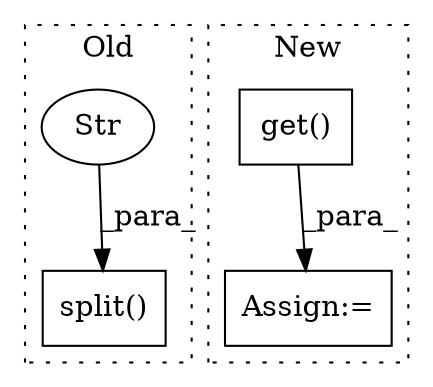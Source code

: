 digraph G {
subgraph cluster0 {
1 [label="split()" a="75" s="12924,12940" l="13,1" shape="box"];
3 [label="Str" a="66" s="12937" l="3" shape="ellipse"];
label = "Old";
style="dotted";
}
subgraph cluster1 {
2 [label="get()" a="75" s="13026,13061" l="29,1" shape="box"];
4 [label="Assign:=" a="68" s="13023" l="3" shape="box"];
label = "New";
style="dotted";
}
2 -> 4 [label="_para_"];
3 -> 1 [label="_para_"];
}